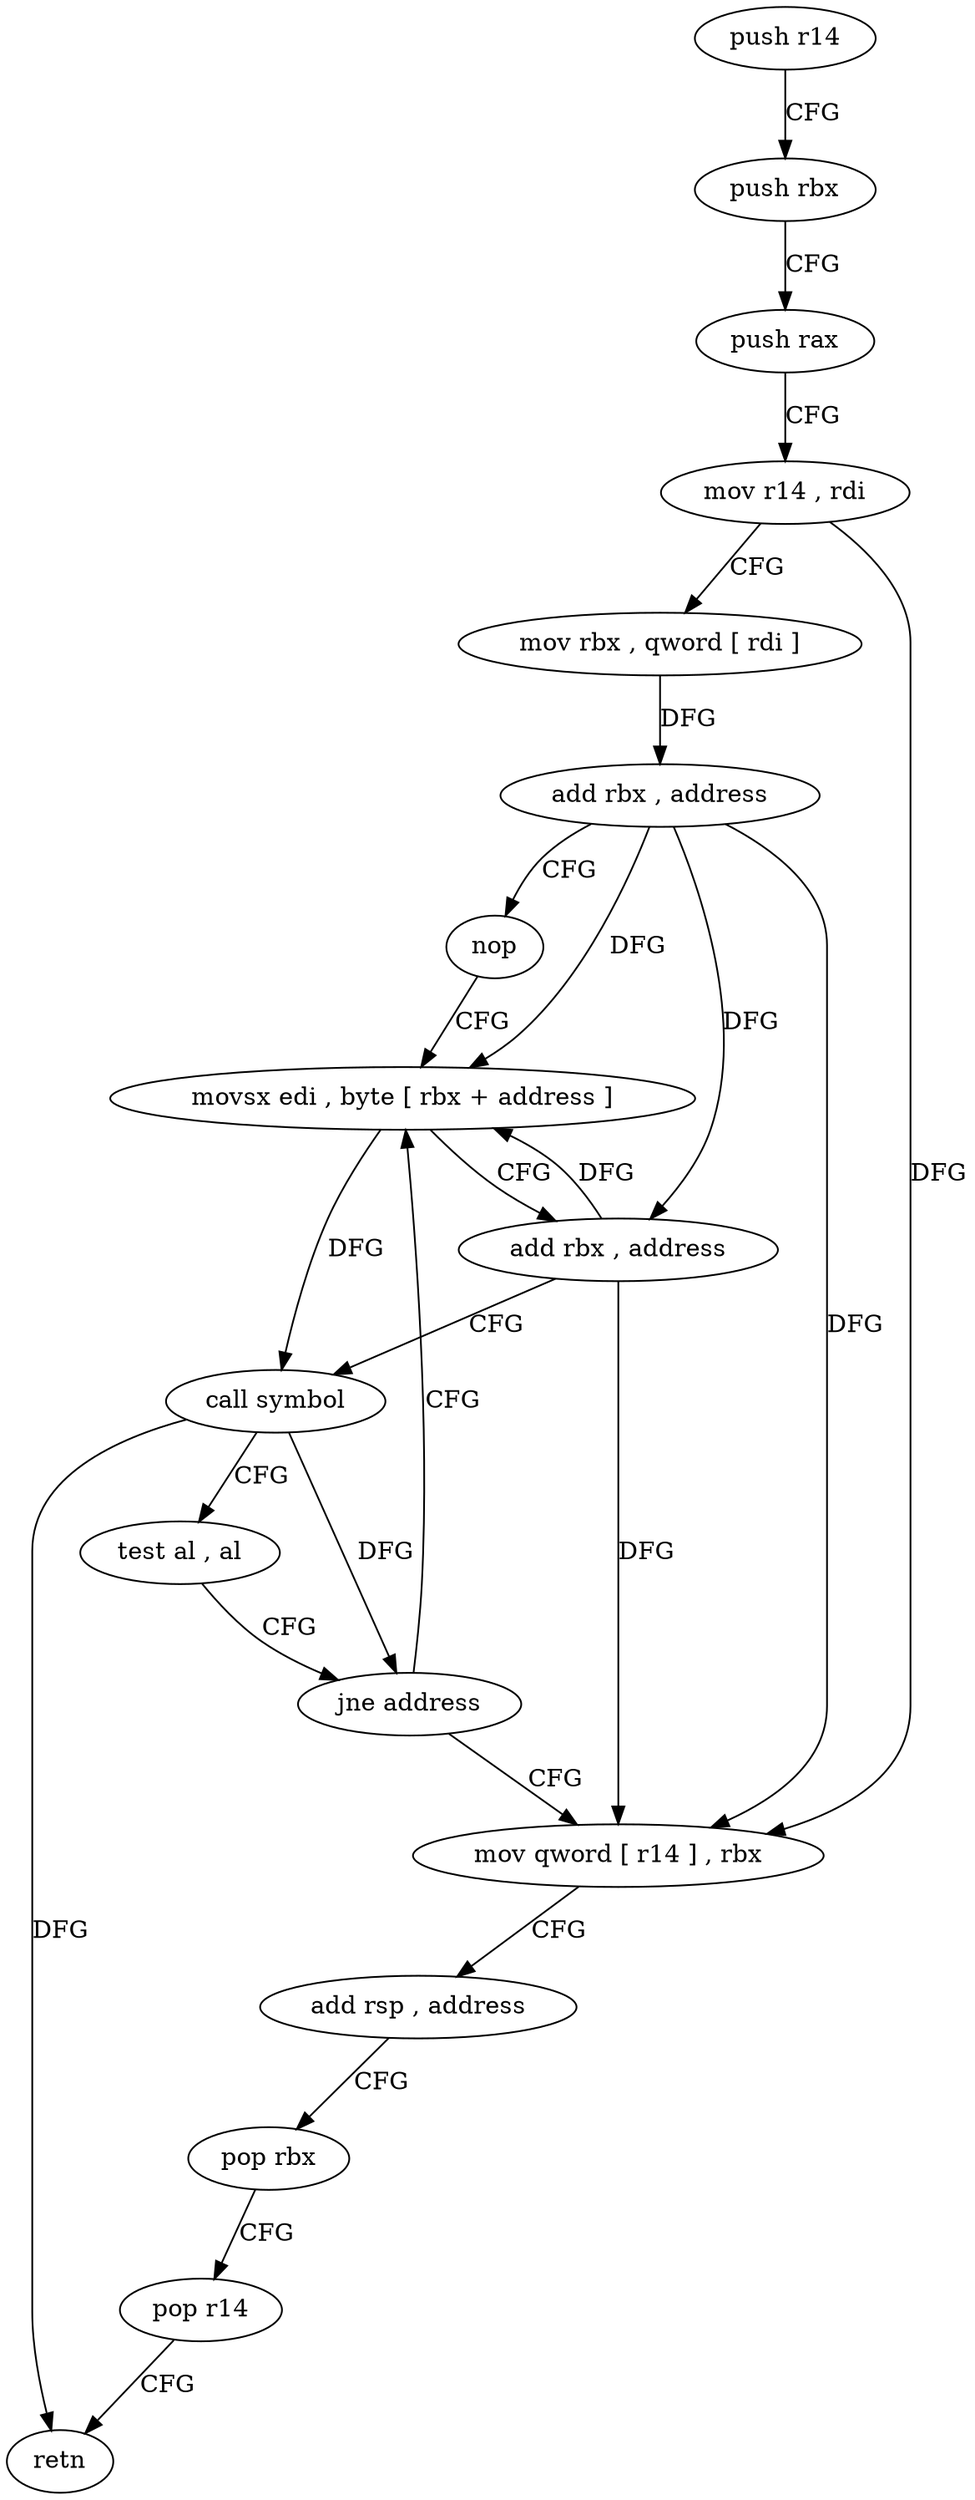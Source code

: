 digraph "func" {
"78384" [label = "push r14" ]
"78386" [label = "push rbx" ]
"78387" [label = "push rax" ]
"78388" [label = "mov r14 , rdi" ]
"78391" [label = "mov rbx , qword [ rdi ]" ]
"78394" [label = "add rbx , address" ]
"78398" [label = "nop" ]
"78400" [label = "movsx edi , byte [ rbx + address ]" ]
"78404" [label = "add rbx , address" ]
"78408" [label = "call symbol" ]
"78413" [label = "test al , al" ]
"78415" [label = "jne address" ]
"78417" [label = "mov qword [ r14 ] , rbx" ]
"78420" [label = "add rsp , address" ]
"78424" [label = "pop rbx" ]
"78425" [label = "pop r14" ]
"78427" [label = "retn" ]
"78384" -> "78386" [ label = "CFG" ]
"78386" -> "78387" [ label = "CFG" ]
"78387" -> "78388" [ label = "CFG" ]
"78388" -> "78391" [ label = "CFG" ]
"78388" -> "78417" [ label = "DFG" ]
"78391" -> "78394" [ label = "DFG" ]
"78394" -> "78398" [ label = "CFG" ]
"78394" -> "78400" [ label = "DFG" ]
"78394" -> "78404" [ label = "DFG" ]
"78394" -> "78417" [ label = "DFG" ]
"78398" -> "78400" [ label = "CFG" ]
"78400" -> "78404" [ label = "CFG" ]
"78400" -> "78408" [ label = "DFG" ]
"78404" -> "78408" [ label = "CFG" ]
"78404" -> "78400" [ label = "DFG" ]
"78404" -> "78417" [ label = "DFG" ]
"78408" -> "78413" [ label = "CFG" ]
"78408" -> "78415" [ label = "DFG" ]
"78408" -> "78427" [ label = "DFG" ]
"78413" -> "78415" [ label = "CFG" ]
"78415" -> "78400" [ label = "CFG" ]
"78415" -> "78417" [ label = "CFG" ]
"78417" -> "78420" [ label = "CFG" ]
"78420" -> "78424" [ label = "CFG" ]
"78424" -> "78425" [ label = "CFG" ]
"78425" -> "78427" [ label = "CFG" ]
}
